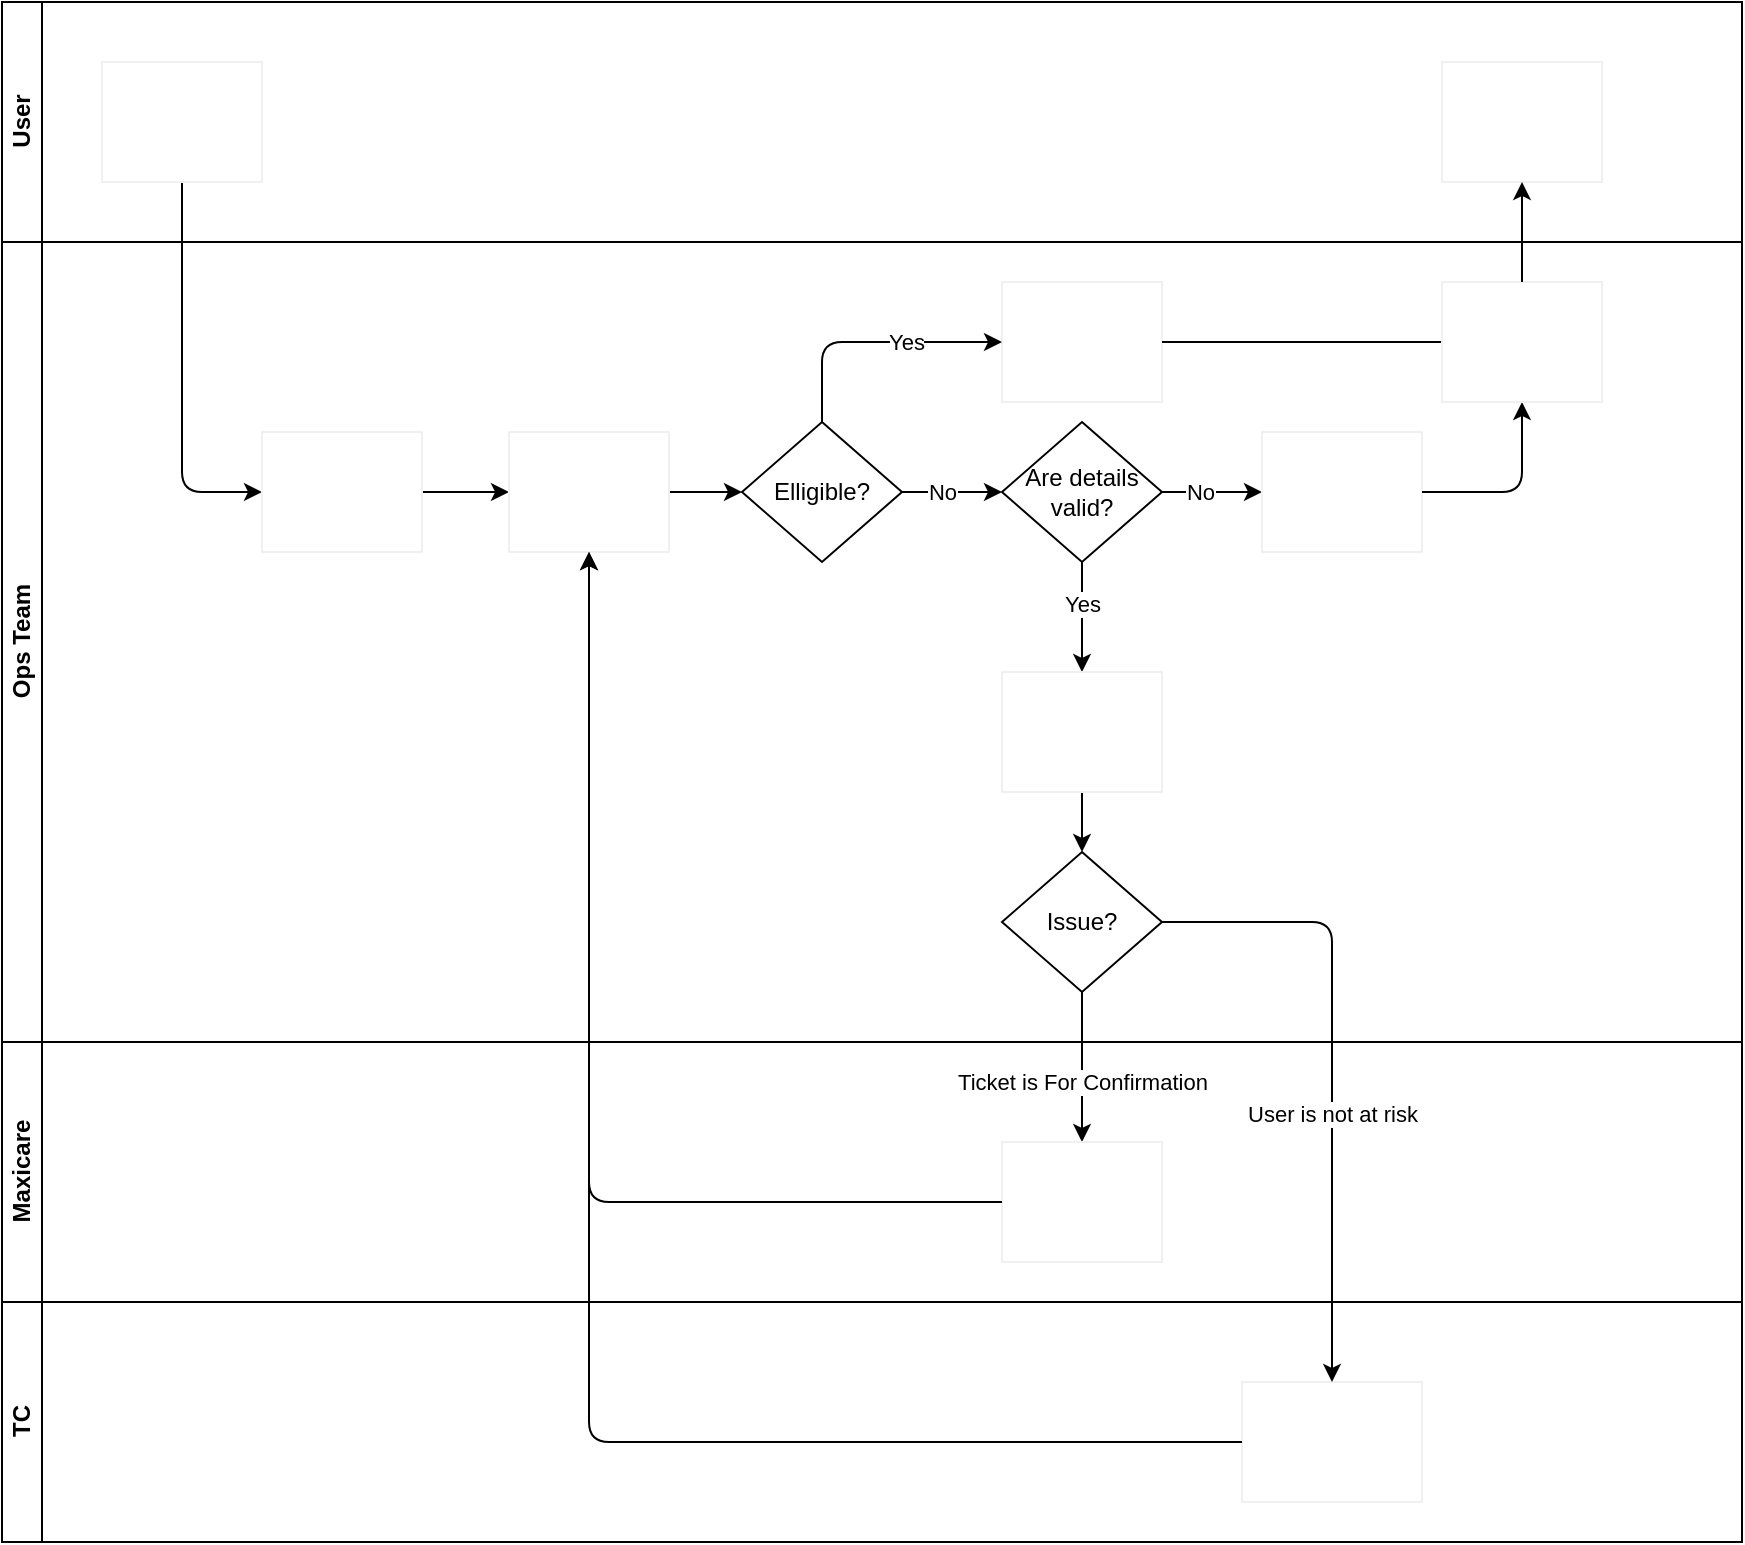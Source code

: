 <mxfile>
    <diagram id="prtHgNgQTEPvFCAcTncT" name="Page-1">
        <mxGraphModel dx="1491" dy="780" grid="1" gridSize="10" guides="1" tooltips="1" connect="1" arrows="1" fold="1" page="1" pageScale="1" pageWidth="827" pageHeight="1169" math="0" shadow="0">
            <root>
                <mxCell id="0"/>
                <mxCell id="1" parent="0"/>
                <mxCell id="dNxyNK7c78bLwvsdeMH5-19" value="" style="swimlane;html=1;childLayout=stackLayout;resizeParent=1;resizeParentMax=0;horizontal=0;startSize=0;horizontalStack=0;strokeColor=none;" parent="1" vertex="1">
                    <mxGeometry x="110" y="120" width="870" height="650" as="geometry">
                        <mxRectangle x="110" y="120" width="40" height="60" as="alternateBounds"/>
                    </mxGeometry>
                </mxCell>
                <mxCell id="sL7UevDDgPEJGkWVtFz8-2" style="edgeStyle=orthogonalEdgeStyle;rounded=1;orthogonalLoop=1;jettySize=auto;html=1;exitX=0.5;exitY=1;exitDx=0;exitDy=0;entryX=0;entryY=0.5;entryDx=0;entryDy=0;" parent="dNxyNK7c78bLwvsdeMH5-19" source="dNxyNK7c78bLwvsdeMH5-24" target="dNxyNK7c78bLwvsdeMH5-26" edge="1">
                    <mxGeometry relative="1" as="geometry"/>
                </mxCell>
                <mxCell id="sL7UevDDgPEJGkWVtFz8-45" style="edgeStyle=orthogonalEdgeStyle;rounded=0;orthogonalLoop=1;jettySize=auto;html=1;exitX=0.5;exitY=1;exitDx=0;exitDy=0;entryX=0.5;entryY=0;entryDx=0;entryDy=0;" parent="dNxyNK7c78bLwvsdeMH5-19" target="sL7UevDDgPEJGkWVtFz8-44" edge="1" source="sL7UevDDgPEJGkWVtFz8-56">
                    <mxGeometry relative="1" as="geometry">
                        <mxPoint x="560" y="450" as="sourcePoint"/>
                    </mxGeometry>
                </mxCell>
                <mxCell id="sL7UevDDgPEJGkWVtFz8-46" value="Ticket is For Confirmation" style="edgeLabel;html=1;align=center;verticalAlign=middle;resizable=0;points=[];" parent="sL7UevDDgPEJGkWVtFz8-45" connectable="0" vertex="1">
                    <mxGeometry x="-0.022" relative="1" as="geometry">
                        <mxPoint y="8" as="offset"/>
                    </mxGeometry>
                </mxCell>
                <mxCell id="dNxyNK7c78bLwvsdeMH5-20" value="User" style="swimlane;html=1;startSize=20;horizontal=0;" parent="dNxyNK7c78bLwvsdeMH5-19" vertex="1">
                    <mxGeometry width="870" height="120" as="geometry">
                        <mxRectangle x="20" width="850" height="30" as="alternateBounds"/>
                    </mxGeometry>
                </mxCell>
                <mxCell id="dNxyNK7c78bLwvsdeMH5-24" value="&lt;font color=&quot;#ffffff&quot;&gt;User enrolls via Best Life Website&lt;/font&gt;" style="rounded=0;whiteSpace=wrap;html=1;fontFamily=Helvetica;fontSize=12;fontColor=#000000;align=center;shadow=0;glass=0;strokeColor=#F0F0F0;" parent="dNxyNK7c78bLwvsdeMH5-20" vertex="1">
                    <mxGeometry x="50" y="30" width="80" height="60" as="geometry"/>
                </mxCell>
                <mxCell id="sL7UevDDgPEJGkWVtFz8-22" value="&lt;font color=&quot;#ffffff&quot;&gt;Receive Response&lt;/font&gt;" style="rounded=0;whiteSpace=wrap;html=1;fontFamily=Helvetica;fontSize=12;fontColor=#000000;align=center;strokeColor=#F0F0F0;" parent="dNxyNK7c78bLwvsdeMH5-20" vertex="1">
                    <mxGeometry x="720" y="30" width="80" height="60" as="geometry"/>
                </mxCell>
                <mxCell id="dNxyNK7c78bLwvsdeMH5-21" value="Ops Team" style="swimlane;html=1;startSize=20;horizontal=0;" parent="dNxyNK7c78bLwvsdeMH5-19" vertex="1">
                    <mxGeometry y="120" width="870" height="400" as="geometry"/>
                </mxCell>
                <mxCell id="sL7UevDDgPEJGkWVtFz8-7" style="edgeStyle=orthogonalEdgeStyle;rounded=0;orthogonalLoop=1;jettySize=auto;html=1;exitX=1;exitY=0.5;exitDx=0;exitDy=0;entryX=0;entryY=0.5;entryDx=0;entryDy=0;" parent="dNxyNK7c78bLwvsdeMH5-21" source="dNxyNK7c78bLwvsdeMH5-26" target="sL7UevDDgPEJGkWVtFz8-3" edge="1">
                    <mxGeometry relative="1" as="geometry"/>
                </mxCell>
                <mxCell id="dNxyNK7c78bLwvsdeMH5-26" value="&lt;font color=&quot;#ffffff&quot;&gt;Verifies enrollment via tickets in AirTable&lt;/font&gt;" style="rounded=0;whiteSpace=wrap;html=1;fontFamily=Helvetica;fontSize=12;fontColor=#000000;align=center;strokeColor=#F0F0F0;" parent="dNxyNK7c78bLwvsdeMH5-21" vertex="1">
                    <mxGeometry x="130" y="95" width="80" height="60" as="geometry"/>
                </mxCell>
                <mxCell id="sL7UevDDgPEJGkWVtFz8-11" style="edgeStyle=orthogonalEdgeStyle;rounded=0;orthogonalLoop=1;jettySize=auto;html=1;exitX=1;exitY=0.5;exitDx=0;exitDy=0;entryX=0;entryY=0.5;entryDx=0;entryDy=0;" parent="dNxyNK7c78bLwvsdeMH5-21" source="sL7UevDDgPEJGkWVtFz8-3" target="sL7UevDDgPEJGkWVtFz8-12" edge="1">
                    <mxGeometry relative="1" as="geometry">
                        <mxPoint x="370" y="105" as="targetPoint"/>
                    </mxGeometry>
                </mxCell>
                <mxCell id="sL7UevDDgPEJGkWVtFz8-3" value="&lt;font color=&quot;#ffffff&quot;&gt;Ticket will go through Auditing&lt;/font&gt;" style="rounded=0;whiteSpace=wrap;html=1;fontFamily=Helvetica;fontSize=12;fontColor=#000000;align=center;strokeColor=#F0F0F0;" parent="dNxyNK7c78bLwvsdeMH5-21" vertex="1">
                    <mxGeometry x="253.5" y="95" width="80" height="60" as="geometry"/>
                </mxCell>
                <mxCell id="sL7UevDDgPEJGkWVtFz8-16" style="edgeStyle=orthogonalEdgeStyle;rounded=0;orthogonalLoop=1;jettySize=auto;html=1;exitX=1;exitY=0.5;exitDx=0;exitDy=0;entryX=0;entryY=0.5;entryDx=0;entryDy=0;" parent="dNxyNK7c78bLwvsdeMH5-21" source="sL7UevDDgPEJGkWVtFz8-12" edge="1">
                    <mxGeometry relative="1" as="geometry">
                        <mxPoint x="500" y="125" as="targetPoint"/>
                    </mxGeometry>
                </mxCell>
                <mxCell id="sL7UevDDgPEJGkWVtFz8-17" value="No" style="edgeLabel;html=1;align=center;verticalAlign=middle;resizable=0;points=[];" parent="sL7UevDDgPEJGkWVtFz8-16" connectable="0" vertex="1">
                    <mxGeometry x="-0.485" y="1" relative="1" as="geometry">
                        <mxPoint x="7" y="1" as="offset"/>
                    </mxGeometry>
                </mxCell>
                <mxCell id="sL7UevDDgPEJGkWVtFz8-12" value="Elligible?" style="rhombus;whiteSpace=wrap;html=1;" parent="dNxyNK7c78bLwvsdeMH5-21" vertex="1">
                    <mxGeometry x="370" y="90" width="80" height="70" as="geometry"/>
                </mxCell>
                <mxCell id="12" style="edgeStyle=orthogonalEdgeStyle;rounded=1;html=1;exitX=1;exitY=0.5;exitDx=0;exitDy=0;entryX=0;entryY=0.5;entryDx=0;entryDy=0;endArrow=classic;endFill=1;elbow=vertical;" edge="1" parent="dNxyNK7c78bLwvsdeMH5-21" source="sL7UevDDgPEJGkWVtFz8-24" target="11">
                    <mxGeometry relative="1" as="geometry"/>
                </mxCell>
                <mxCell id="17" value="No" style="edgeLabel;html=1;align=center;verticalAlign=middle;resizable=0;points=[];" vertex="1" connectable="0" parent="12">
                    <mxGeometry x="-0.266" relative="1" as="geometry">
                        <mxPoint as="offset"/>
                    </mxGeometry>
                </mxCell>
                <mxCell id="sL7UevDDgPEJGkWVtFz8-24" value="Are details valid?" style="rhombus;whiteSpace=wrap;html=1;" parent="dNxyNK7c78bLwvsdeMH5-21" vertex="1">
                    <mxGeometry x="500" y="90" width="80" height="70" as="geometry"/>
                </mxCell>
                <mxCell id="sL7UevDDgPEJGkWVtFz8-28" style="edgeStyle=orthogonalEdgeStyle;rounded=0;orthogonalLoop=1;jettySize=auto;html=1;exitX=0.5;exitY=1;exitDx=0;exitDy=0;entryX=0.5;entryY=0;entryDx=0;entryDy=0;" parent="dNxyNK7c78bLwvsdeMH5-21" source="sL7UevDDgPEJGkWVtFz8-24" edge="1">
                    <mxGeometry relative="1" as="geometry">
                        <mxPoint x="540" y="215" as="targetPoint"/>
                    </mxGeometry>
                </mxCell>
                <mxCell id="sL7UevDDgPEJGkWVtFz8-29" value="Yes" style="edgeLabel;html=1;align=center;verticalAlign=middle;resizable=0;points=[];" parent="sL7UevDDgPEJGkWVtFz8-28" connectable="0" vertex="1">
                    <mxGeometry x="-0.245" relative="1" as="geometry">
                        <mxPoint as="offset"/>
                    </mxGeometry>
                </mxCell>
                <mxCell id="sL7UevDDgPEJGkWVtFz8-41" style="edgeStyle=orthogonalEdgeStyle;rounded=0;orthogonalLoop=1;jettySize=auto;html=1;exitX=0.5;exitY=1;exitDx=0;exitDy=0;entryX=0.5;entryY=0;entryDx=0;entryDy=0;" parent="dNxyNK7c78bLwvsdeMH5-21" source="sL7UevDDgPEJGkWVtFz8-32" edge="1">
                    <mxGeometry relative="1" as="geometry">
                        <mxPoint x="540" y="305" as="targetPoint"/>
                    </mxGeometry>
                </mxCell>
                <mxCell id="sL7UevDDgPEJGkWVtFz8-32" value="&lt;font color=&quot;#ffffff&quot;&gt;Enrollment Reprocessing&lt;/font&gt;" style="rounded=0;whiteSpace=wrap;html=1;fontFamily=Helvetica;fontSize=12;fontColor=#000000;align=center;strokeColor=#F0F0F0;" parent="dNxyNK7c78bLwvsdeMH5-21" vertex="1">
                    <mxGeometry x="500" y="215" width="80" height="60" as="geometry"/>
                </mxCell>
                <mxCell id="sL7UevDDgPEJGkWVtFz8-56" value="Issue?" style="rhombus;whiteSpace=wrap;html=1;" parent="dNxyNK7c78bLwvsdeMH5-21" vertex="1">
                    <mxGeometry x="500" y="305" width="80" height="70" as="geometry"/>
                </mxCell>
                <mxCell id="4" value="&lt;font color=&quot;#ffffff&quot;&gt;Create Elligible&lt;br&gt;Member Record&lt;/font&gt;" style="rounded=0;whiteSpace=wrap;html=1;fontFamily=Helvetica;fontSize=12;fontColor=#000000;align=center;strokeColor=#F0F0F0;" vertex="1" parent="dNxyNK7c78bLwvsdeMH5-21">
                    <mxGeometry x="500" y="20" width="80" height="60" as="geometry"/>
                </mxCell>
                <mxCell id="7" style="edgeStyle=orthogonalEdgeStyle;html=1;exitX=0.5;exitY=0;exitDx=0;exitDy=0;entryX=0;entryY=0.5;entryDx=0;entryDy=0;" edge="1" parent="dNxyNK7c78bLwvsdeMH5-21" source="sL7UevDDgPEJGkWVtFz8-12" target="4">
                    <mxGeometry relative="1" as="geometry">
                        <mxPoint x="410" y="50" as="targetPoint"/>
                    </mxGeometry>
                </mxCell>
                <mxCell id="9" value="Yes" style="edgeLabel;html=1;align=center;verticalAlign=middle;resizable=0;points=[];" vertex="1" connectable="0" parent="7">
                    <mxGeometry x="0.256" relative="1" as="geometry">
                        <mxPoint as="offset"/>
                    </mxGeometry>
                </mxCell>
                <mxCell id="11" value="&lt;font color=&quot;#ffffff&quot;&gt;Create Inelligible&lt;br&gt;Member Record&lt;/font&gt;" style="rounded=0;whiteSpace=wrap;html=1;fontFamily=Helvetica;fontSize=12;fontColor=#000000;align=center;strokeColor=#F0F0F0;" vertex="1" parent="dNxyNK7c78bLwvsdeMH5-21">
                    <mxGeometry x="630" y="95" width="80" height="60" as="geometry"/>
                </mxCell>
                <mxCell id="13" style="edgeStyle=orthogonalEdgeStyle;rounded=1;html=1;exitX=1;exitY=0.5;exitDx=0;exitDy=0;endArrow=classic;endFill=1;elbow=vertical;entryX=0.5;entryY=1;entryDx=0;entryDy=0;" edge="1" parent="dNxyNK7c78bLwvsdeMH5-21" source="11" target="sL7UevDDgPEJGkWVtFz8-14">
                    <mxGeometry relative="1" as="geometry">
                        <mxPoint x="710" y="124.917" as="targetPoint"/>
                    </mxGeometry>
                </mxCell>
                <mxCell id="16" value="" style="edgeStyle=orthogonalEdgeStyle;rounded=1;html=1;exitX=1;exitY=0.5;exitDx=0;exitDy=0;endArrow=none;endFill=0;elbow=vertical;" edge="1" parent="dNxyNK7c78bLwvsdeMH5-21" source="4" target="sL7UevDDgPEJGkWVtFz8-14">
                    <mxGeometry relative="1" as="geometry">
                        <mxPoint x="710" y="290" as="sourcePoint"/>
                        <mxPoint x="890" y="330" as="targetPoint"/>
                    </mxGeometry>
                </mxCell>
                <mxCell id="sL7UevDDgPEJGkWVtFz8-14" value="&lt;font color=&quot;#ffffff&quot;&gt;Send Response via Zendesk&lt;/font&gt;" style="rounded=0;whiteSpace=wrap;html=1;fontFamily=Helvetica;fontSize=12;fontColor=#000000;align=center;strokeColor=#F0F0F0;" parent="dNxyNK7c78bLwvsdeMH5-21" vertex="1">
                    <mxGeometry x="720" y="20" width="80" height="60" as="geometry"/>
                </mxCell>
                <mxCell id="dNxyNK7c78bLwvsdeMH5-22" value="Maxicare" style="swimlane;html=1;startSize=20;horizontal=0;" parent="dNxyNK7c78bLwvsdeMH5-19" vertex="1">
                    <mxGeometry y="520" width="870" height="130" as="geometry"/>
                </mxCell>
                <mxCell id="sL7UevDDgPEJGkWVtFz8-44" value="&lt;font color=&quot;#ffffff&quot;&gt;Maxicare Endorsement&lt;/font&gt;" style="rounded=0;whiteSpace=wrap;html=1;fontFamily=Helvetica;fontSize=12;fontColor=#000000;align=center;strokeColor=#F0F0F0;" parent="dNxyNK7c78bLwvsdeMH5-22" vertex="1">
                    <mxGeometry x="500" y="50" width="80" height="60" as="geometry"/>
                </mxCell>
                <mxCell id="sL7UevDDgPEJGkWVtFz8-34" value="TC" style="swimlane;html=1;startSize=20;horizontal=0;" parent="dNxyNK7c78bLwvsdeMH5-22" vertex="1">
                    <mxGeometry y="130" width="870" height="120" as="geometry"/>
                </mxCell>
                <mxCell id="sL7UevDDgPEJGkWVtFz8-35" value="&lt;font color=&quot;#ffffff&quot;&gt;Verify Risk Factor via Teleconsultation&lt;/font&gt;" style="rounded=0;whiteSpace=wrap;html=1;fontFamily=Helvetica;fontSize=12;fontColor=#000000;align=center;strokeColor=#F0F0F0;" parent="sL7UevDDgPEJGkWVtFz8-34" vertex="1">
                    <mxGeometry x="620" y="40" width="90" height="60" as="geometry"/>
                </mxCell>
                <mxCell id="sL7UevDDgPEJGkWVtFz8-47" style="edgeStyle=orthogonalEdgeStyle;orthogonalLoop=1;jettySize=auto;html=1;exitX=0;exitY=0.5;exitDx=0;exitDy=0;entryX=0.5;entryY=1;entryDx=0;entryDy=0;rounded=1;" parent="dNxyNK7c78bLwvsdeMH5-19" source="sL7UevDDgPEJGkWVtFz8-44" target="sL7UevDDgPEJGkWVtFz8-3" edge="1">
                    <mxGeometry relative="1" as="geometry"/>
                </mxCell>
                <mxCell id="sL7UevDDgPEJGkWVtFz8-58" style="edgeStyle=orthogonalEdgeStyle;rounded=1;orthogonalLoop=1;jettySize=auto;html=1;exitX=0;exitY=0.5;exitDx=0;exitDy=0;entryX=0.5;entryY=1;entryDx=0;entryDy=0;" parent="dNxyNK7c78bLwvsdeMH5-19" source="sL7UevDDgPEJGkWVtFz8-35" target="sL7UevDDgPEJGkWVtFz8-3" edge="1">
                    <mxGeometry relative="1" as="geometry">
                        <mxPoint x="330" y="320" as="targetPoint"/>
                    </mxGeometry>
                </mxCell>
                <mxCell id="sL7UevDDgPEJGkWVtFz8-38" style="rounded=1;orthogonalLoop=1;jettySize=auto;html=1;exitX=1;exitY=0.5;exitDx=0;exitDy=0;entryX=0.5;entryY=0;entryDx=0;entryDy=0;elbow=vertical;edgeStyle=orthogonalEdgeStyle;" parent="dNxyNK7c78bLwvsdeMH5-19" target="sL7UevDDgPEJGkWVtFz8-35" edge="1" source="sL7UevDDgPEJGkWVtFz8-56">
                    <mxGeometry relative="1" as="geometry">
                        <mxPoint x="600" y="415" as="sourcePoint"/>
                    </mxGeometry>
                </mxCell>
                <mxCell id="3" value="User is not at risk" style="edgeLabel;html=1;align=center;verticalAlign=middle;resizable=0;points=[];" vertex="1" connectable="0" parent="sL7UevDDgPEJGkWVtFz8-38">
                    <mxGeometry x="0.147" relative="1" as="geometry">
                        <mxPoint as="offset"/>
                    </mxGeometry>
                </mxCell>
                <mxCell id="14" style="edgeStyle=orthogonalEdgeStyle;rounded=1;html=1;exitX=0.5;exitY=0;exitDx=0;exitDy=0;endArrow=classic;endFill=1;elbow=vertical;" edge="1" parent="dNxyNK7c78bLwvsdeMH5-19" source="sL7UevDDgPEJGkWVtFz8-14" target="sL7UevDDgPEJGkWVtFz8-22">
                    <mxGeometry relative="1" as="geometry"/>
                </mxCell>
            </root>
        </mxGraphModel>
    </diagram>
</mxfile>